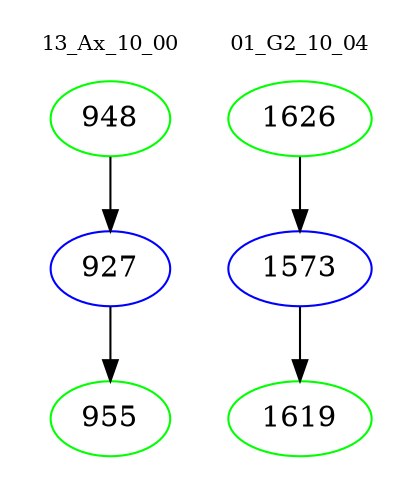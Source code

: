 digraph{
subgraph cluster_0 {
color = white
label = "13_Ax_10_00";
fontsize=10;
T0_948 [label="948", color="green"]
T0_948 -> T0_927 [color="black"]
T0_927 [label="927", color="blue"]
T0_927 -> T0_955 [color="black"]
T0_955 [label="955", color="green"]
}
subgraph cluster_1 {
color = white
label = "01_G2_10_04";
fontsize=10;
T1_1626 [label="1626", color="green"]
T1_1626 -> T1_1573 [color="black"]
T1_1573 [label="1573", color="blue"]
T1_1573 -> T1_1619 [color="black"]
T1_1619 [label="1619", color="green"]
}
}
